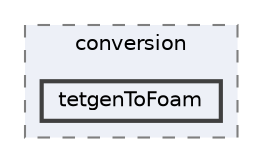 digraph "applications/utilities/mesh/conversion/tetgenToFoam"
{
 // LATEX_PDF_SIZE
  bgcolor="transparent";
  edge [fontname=Helvetica,fontsize=10,labelfontname=Helvetica,labelfontsize=10];
  node [fontname=Helvetica,fontsize=10,shape=box,height=0.2,width=0.4];
  compound=true
  subgraph clusterdir_5148cfe1bce83bc5fdc09a52963260a1 {
    graph [ bgcolor="#edf0f7", pencolor="grey50", label="conversion", fontname=Helvetica,fontsize=10 style="filled,dashed", URL="dir_5148cfe1bce83bc5fdc09a52963260a1.html",tooltip=""]
  dir_1a5f24bcf61aa98df784818729263256 [label="tetgenToFoam", fillcolor="#edf0f7", color="grey25", style="filled,bold", URL="dir_1a5f24bcf61aa98df784818729263256.html",tooltip=""];
  }
}
